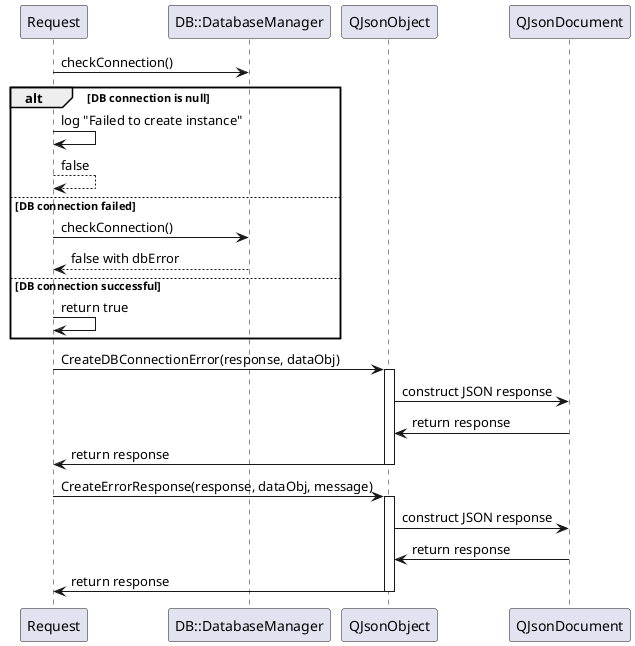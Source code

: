 @startuml
participant "Request" as R
participant "DB::DatabaseManager" as DB
participant "QJsonObject" as JsonObj
participant "QJsonDocument" as JsonDoc

R -> DB: checkConnection()
alt DB connection is null
    R -> R: log "Failed to create instance"
    return false
else DB connection failed
    R -> DB: checkConnection()
    return false with dbError
else DB connection successful
    R -> R: return true
end

R -> JsonObj: CreateDBConnectionError(response, dataObj)
activate JsonObj
JsonObj -> JsonDoc: construct JSON response
JsonDoc -> JsonObj: return response
JsonObj -> R: return response
deactivate JsonObj

R -> JsonObj: CreateErrorResponse(response, dataObj, message)
activate JsonObj
JsonObj -> JsonDoc: construct JSON response
JsonDoc -> JsonObj: return response
JsonObj -> R: return response
deactivate JsonObj
@enduml